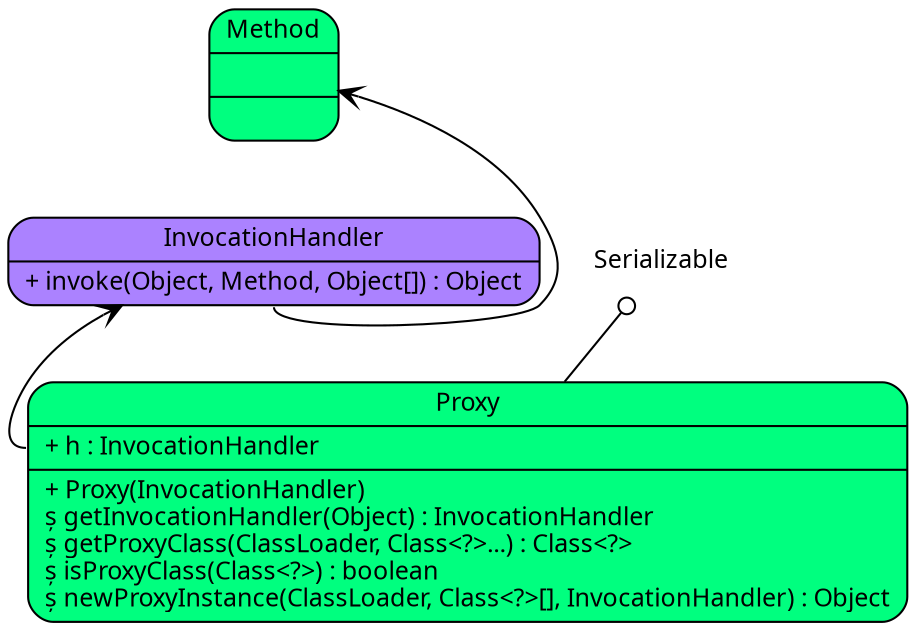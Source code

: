 digraph proxy {
	rankdir = BT;
    fontname = "Verdana";
    fontsize = 12;
    node [fontname = "Verdana", fontsize = 12, shape = "record"];
    edge [fontname = "Verdana", fontsize = 12];
    
    InvocationHandler [label = "{<f0>InvocationHandler|<f2>+ invoke(Object, Method, Object[]) : Object\l}", style = "rounded, filled", fillcolor = "mediumpurple1"];
    Method [label = "{<f0>Method|<f1>|<f2>}", style = "rounded, filled", fillcolor = "springgreen"];
    Proxy [label = "{<f0>Proxy|<f1>+ h : InvocationHandler\l|<f2>+ Proxy(InvocationHandler)\l&#537; getInvocationHandler(Object) : InvocationHandler\l&#537; getProxyClass(ClassLoader, Class&lt;?&gt;...) : Class&lt;?&gt;\l&#537; isProxyClass(Class&lt;?&gt;) : boolean\l&#537; newProxyInstance(ClassLoader, Class&lt;?&gt;[], InvocationHandler) : Object\l}", style = "rounded, filled", fillcolor = "springgreen"];
    Serializable [shape = "plaintext", label = "Serializable"];
	
	/*	
	
	// configuration node
	node [shape = "record", style = "rounded, filled"];
	
	subgraph cluster00 {
		label = "";
		style = filled;
		color = grey90;
	}
	
	// item_name [label = "item_label", style = "filled", fillcolor = "palegreen"];
	// record_name [shape = "record", label = "{{<f0>interface|{<f10>(other implementers)}}|(other methods)}"];
	// record_without_properties [shape = "record", label = "{<f0>label|<f1>value}"];
	// record_with_properties [shape = "record", label = "{<f0>label|<f1>value|{{<f20>property|<f21>value}}}"];
	
	// interface_minor [shape = "plaintext", label = "Interface_minor"];
	// interface [label = "{<f0>Interface|<f2>+ method() : return_type\l}", style = "rounded, filled", fillcolor = "mediumpurple1"];
	// abstract_class [label = "{<f0>Abstract_Class|<f1>+ field1 : type\l+ field2 : type\l|<f2>&#170; abstract_method() : return_type\l&#537; static_method() : return_type\l+ method() : return_type\l}", style = "rounded, filled, dashed", fillcolor = "springgreen"];
	// class [label = "{<f0>Class|<f1>+ field1 : type\l+ field2 : type\l&#10765; final_field : type\l&#537; static_field : type\l|<f2>+ method() : return_type\l&#537; static_method() : return_type\l&#186; overriden_method() : return_type\l}", style = "rounded, filled", fillcolor = "springgreen"];	
	// bean_record [label = "{<f0>beanId|<f1>beanClass|{{<f20>property1|<f21>property2}}}"];
	*/
	
	// item_foo -> item_bar;
	
	// Implementation -> Interface [arrowhead = "empty"];
	// Subclass -> Class;	
	// Referer -> Referee [arrowhead = "vee"];
	// Implementation -> InterfaceMinor [arrowhead = "odot"];	
	
	Proxy -> Serializable [arrowhead = "odot"];
	Proxy:f1 -> InvocationHandler [arrowhead = "vee"];
	InvocationHandler:f2 -> Method [arrowhead = "vee"];
}
